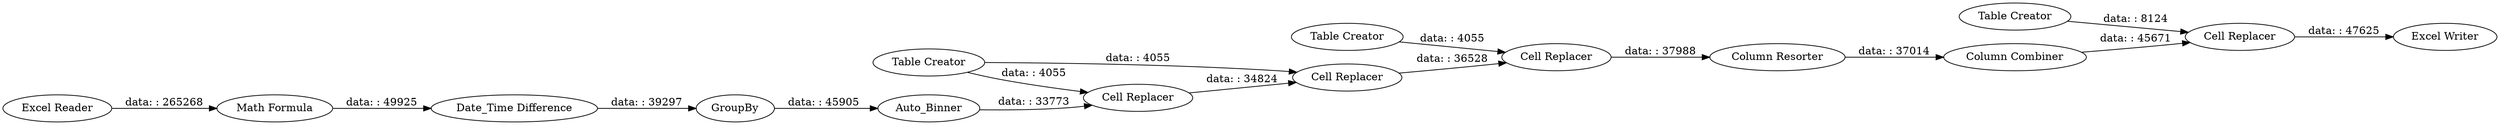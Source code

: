 digraph {
	"2646702173716260459_5" [label=Auto_Binner]
	"2646702173716260459_7" [label="Table Creator"]
	"2646702173716260459_6" [label="Cell Replacer"]
	"2646702173716260459_12" [label="Column Resorter"]
	"2646702173716260459_11" [label="Excel Writer"]
	"2646702173716260459_15" [label="Column Combiner"]
	"2646702173716260459_4" [label=GroupBy]
	"2646702173716260459_3" [label="Date_Time Difference"]
	"2646702173716260459_2" [label="Math Formula"]
	"2646702173716260459_14" [label="Table Creator"]
	"2646702173716260459_9" [label="Table Creator"]
	"2646702173716260459_1" [label="Excel Reader"]
	"2646702173716260459_8" [label="Cell Replacer"]
	"2646702173716260459_16" [label="Cell Replacer"]
	"2646702173716260459_10" [label="Cell Replacer"]
	"2646702173716260459_3" -> "2646702173716260459_4" [label="data: : 39297"]
	"2646702173716260459_9" -> "2646702173716260459_10" [label="data: : 4055"]
	"2646702173716260459_6" -> "2646702173716260459_8" [label="data: : 34824"]
	"2646702173716260459_7" -> "2646702173716260459_6" [label="data: : 4055"]
	"2646702173716260459_16" -> "2646702173716260459_11" [label="data: : 47625"]
	"2646702173716260459_15" -> "2646702173716260459_16" [label="data: : 45671"]
	"2646702173716260459_14" -> "2646702173716260459_16" [label="data: : 8124"]
	"2646702173716260459_2" -> "2646702173716260459_3" [label="data: : 49925"]
	"2646702173716260459_5" -> "2646702173716260459_6" [label="data: : 33773"]
	"2646702173716260459_12" -> "2646702173716260459_15" [label="data: : 37014"]
	"2646702173716260459_7" -> "2646702173716260459_8" [label="data: : 4055"]
	"2646702173716260459_8" -> "2646702173716260459_10" [label="data: : 36528"]
	"2646702173716260459_4" -> "2646702173716260459_5" [label="data: : 45905"]
	"2646702173716260459_1" -> "2646702173716260459_2" [label="data: : 265268"]
	"2646702173716260459_10" -> "2646702173716260459_12" [label="data: : 37988"]
	rankdir=LR
}
